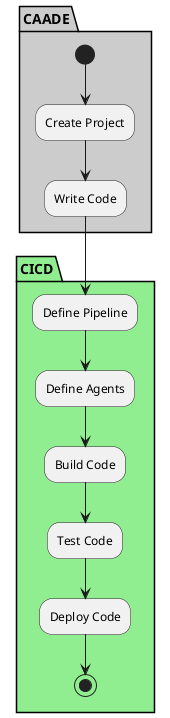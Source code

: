 @startuml

partition CAADE  #cccccc {
  (*) --> "Create Project"
  --> "Write Code"
}

partition "CICD" #lightgreen {
  "Write Code" --> "Define Pipeline"
  "Define Pipeline" --> "Define Agents"
  "Define Agents" --> "Build Code"
  "Build Code" --> "Test Code"
  "Test Code" --> "Deploy Code"
  "Deploy Code" --> (*)
}

@enduml
